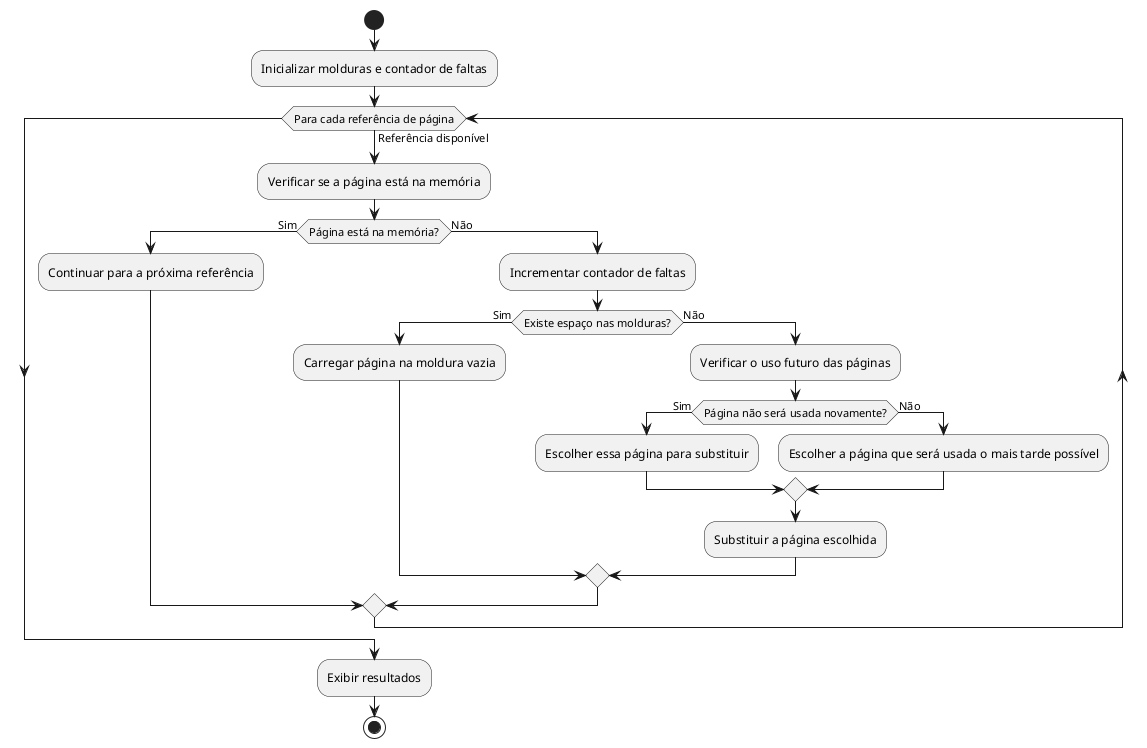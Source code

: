 @startuml diagrama
start

:Inicializar molduras e contador de faltas;

while (Para cada referência de página) is (Referência disponível)
  :Verificar se a página está na memória;
  if (Página está na memória?) then (Sim)
    :Continuar para a próxima referência;
  else (Não)
    :Incrementar contador de faltas;
    if (Existe espaço nas molduras?) then (Sim)
      :Carregar página na moldura vazia;
    else (Não)
      :Verificar o uso futuro das páginas;
      if (Página não será usada novamente?) then (Sim)
        :Escolher essa página para substituir;
      else (Não)
        :Escolher a página que será usada o mais tarde possível;
      endif
      :Substituir a página escolhida;
    endif
  endif
endwhile

:Exibir resultados;
stop
@enduml
